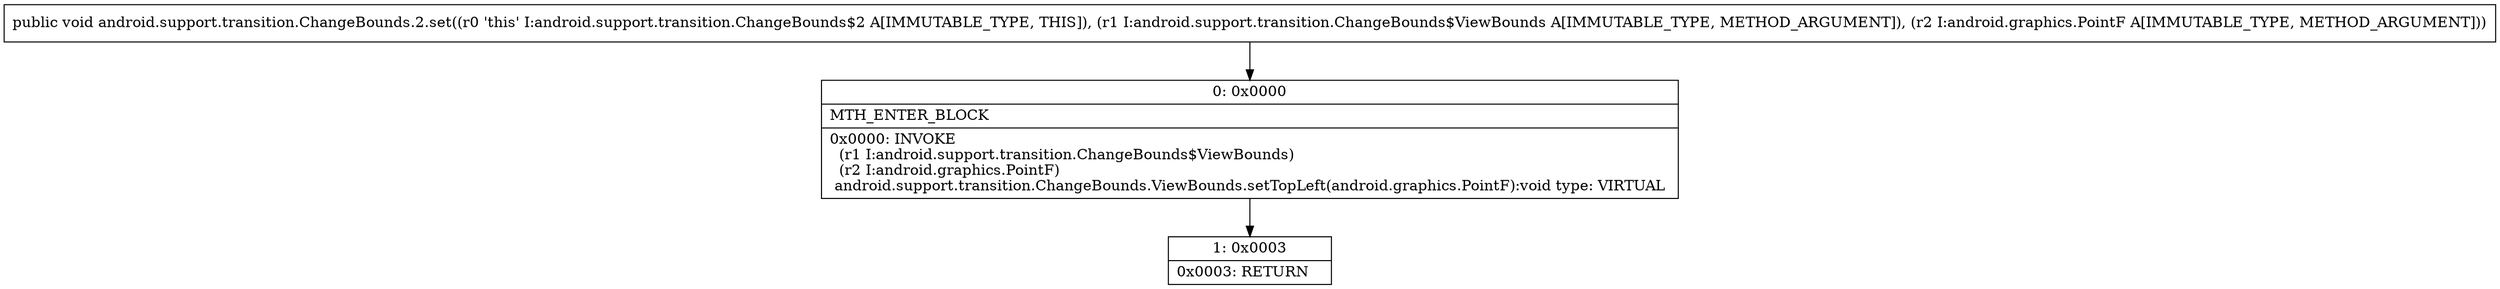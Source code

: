 digraph "CFG forandroid.support.transition.ChangeBounds.2.set(Landroid\/support\/transition\/ChangeBounds$ViewBounds;Landroid\/graphics\/PointF;)V" {
Node_0 [shape=record,label="{0\:\ 0x0000|MTH_ENTER_BLOCK\l|0x0000: INVOKE  \l  (r1 I:android.support.transition.ChangeBounds$ViewBounds)\l  (r2 I:android.graphics.PointF)\l android.support.transition.ChangeBounds.ViewBounds.setTopLeft(android.graphics.PointF):void type: VIRTUAL \l}"];
Node_1 [shape=record,label="{1\:\ 0x0003|0x0003: RETURN   \l}"];
MethodNode[shape=record,label="{public void android.support.transition.ChangeBounds.2.set((r0 'this' I:android.support.transition.ChangeBounds$2 A[IMMUTABLE_TYPE, THIS]), (r1 I:android.support.transition.ChangeBounds$ViewBounds A[IMMUTABLE_TYPE, METHOD_ARGUMENT]), (r2 I:android.graphics.PointF A[IMMUTABLE_TYPE, METHOD_ARGUMENT])) }"];
MethodNode -> Node_0;
Node_0 -> Node_1;
}

